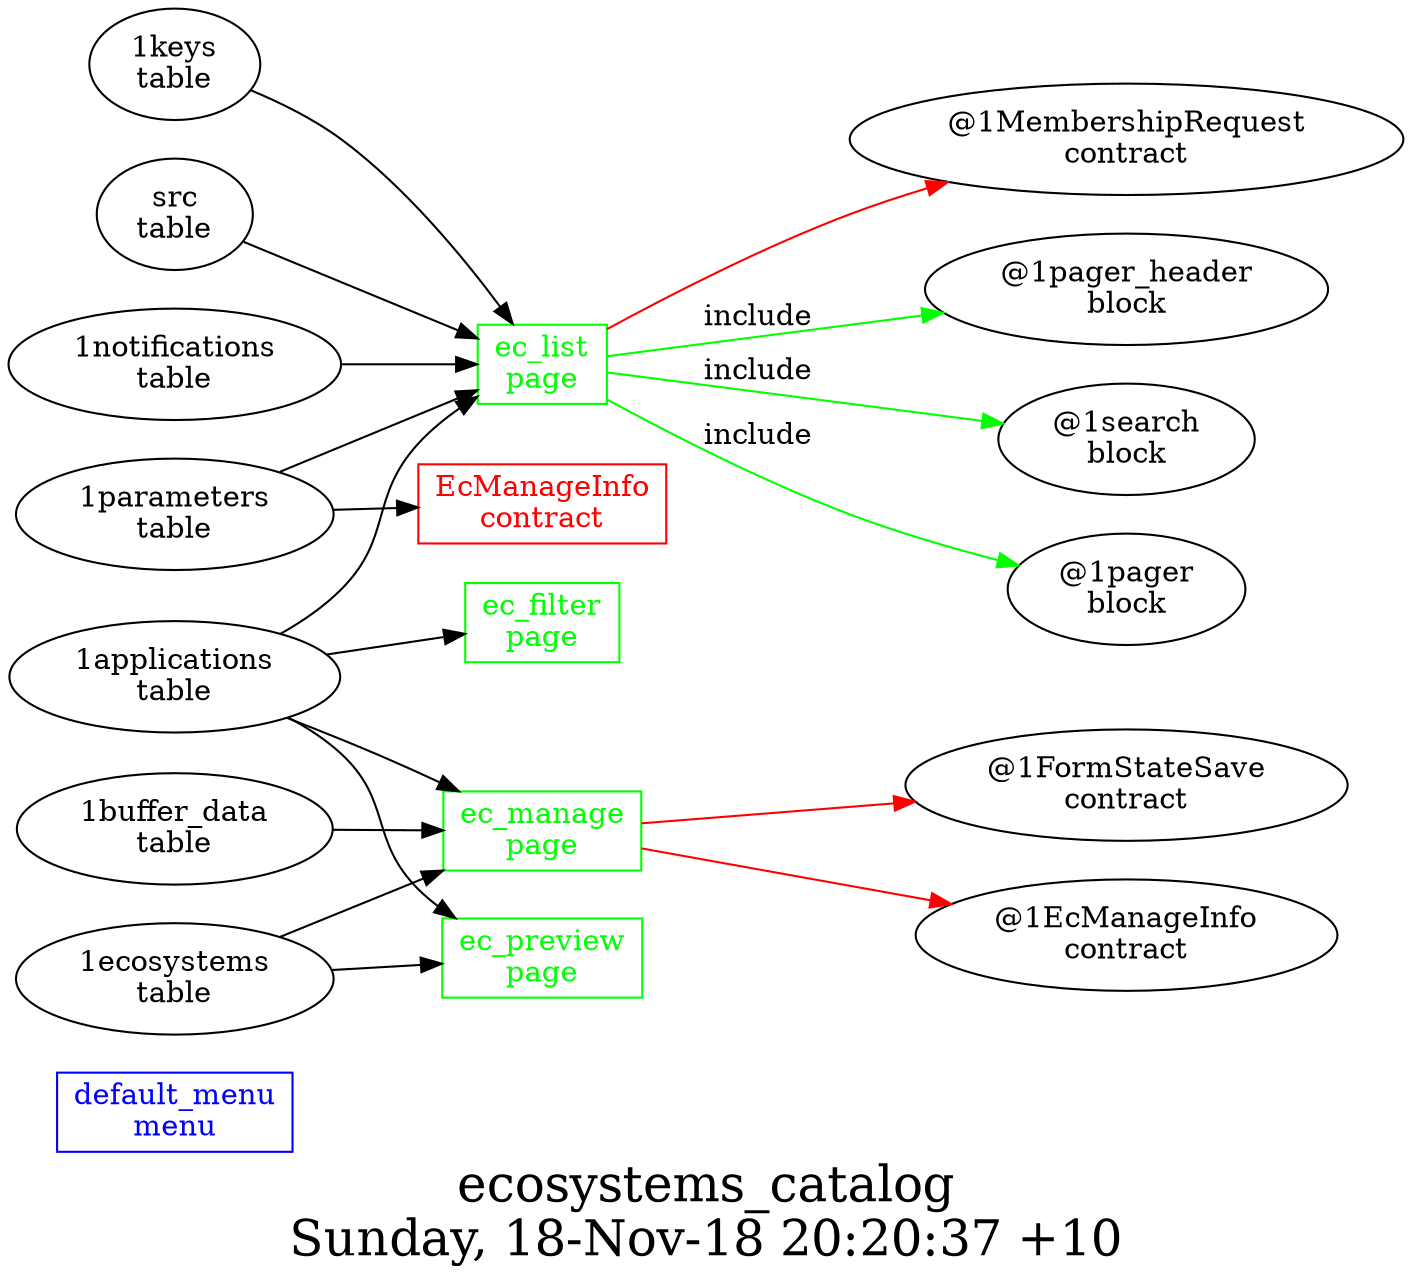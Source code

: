 digraph G {
fontsize="24";
label="ecosystems_catalog\nSunday, 18-Nov-18 20:20:37 +10";
nojustify=true;
ordering=out;
rankdir=LR;
size="30";
"default_menu\nmenu" [color=blue, fontcolor=blue, group=menus, shape=record];
"1applications\ntable" -> "ec_filter\npage"
"ec_filter\npage" [color=green, fontcolor=green, group=pages, shape=record];
"ec_list\npage" -> "@1MembershipRequest\ncontract"  [ color=red ]
"1applications\ntable" -> "ec_list\npage"
"src\ntable" -> "ec_list\npage"
"1notifications\ntable" -> "ec_list\npage"
"1keys\ntable" -> "ec_list\npage"
"1parameters\ntable" -> "ec_list\npage"
"ec_list\npage" -> "@1pager_header\nblock"  [ color=green, label=include ]
"ec_list\npage" -> "@1search\nblock"  [ color=green, label=include ]
"ec_list\npage" -> "@1pager\nblock"  [ color=green, label=include ]
"ec_list\npage" [color=green, fontcolor=green, group=pages, shape=record];
"ec_manage\npage" -> "@1FormStateSave\ncontract"  [ color=red ]
"ec_manage\npage" -> "@1EcManageInfo\ncontract"  [ color=red ]
"1applications\ntable" -> "ec_manage\npage"
"1buffer_data\ntable" -> "ec_manage\npage"
"1ecosystems\ntable" -> "ec_manage\npage"
"ec_manage\npage" [color=green, fontcolor=green, group=pages, shape=record];
"1applications\ntable" -> "ec_preview\npage"
"1ecosystems\ntable" -> "ec_preview\npage"
"ec_preview\npage" [color=green, fontcolor=green, group=pages, shape=record];
"1parameters\ntable" -> "EcManageInfo\ncontract"
"EcManageInfo\ncontract" [color=red, fontcolor=red, group=contracts, shape=record];
}
